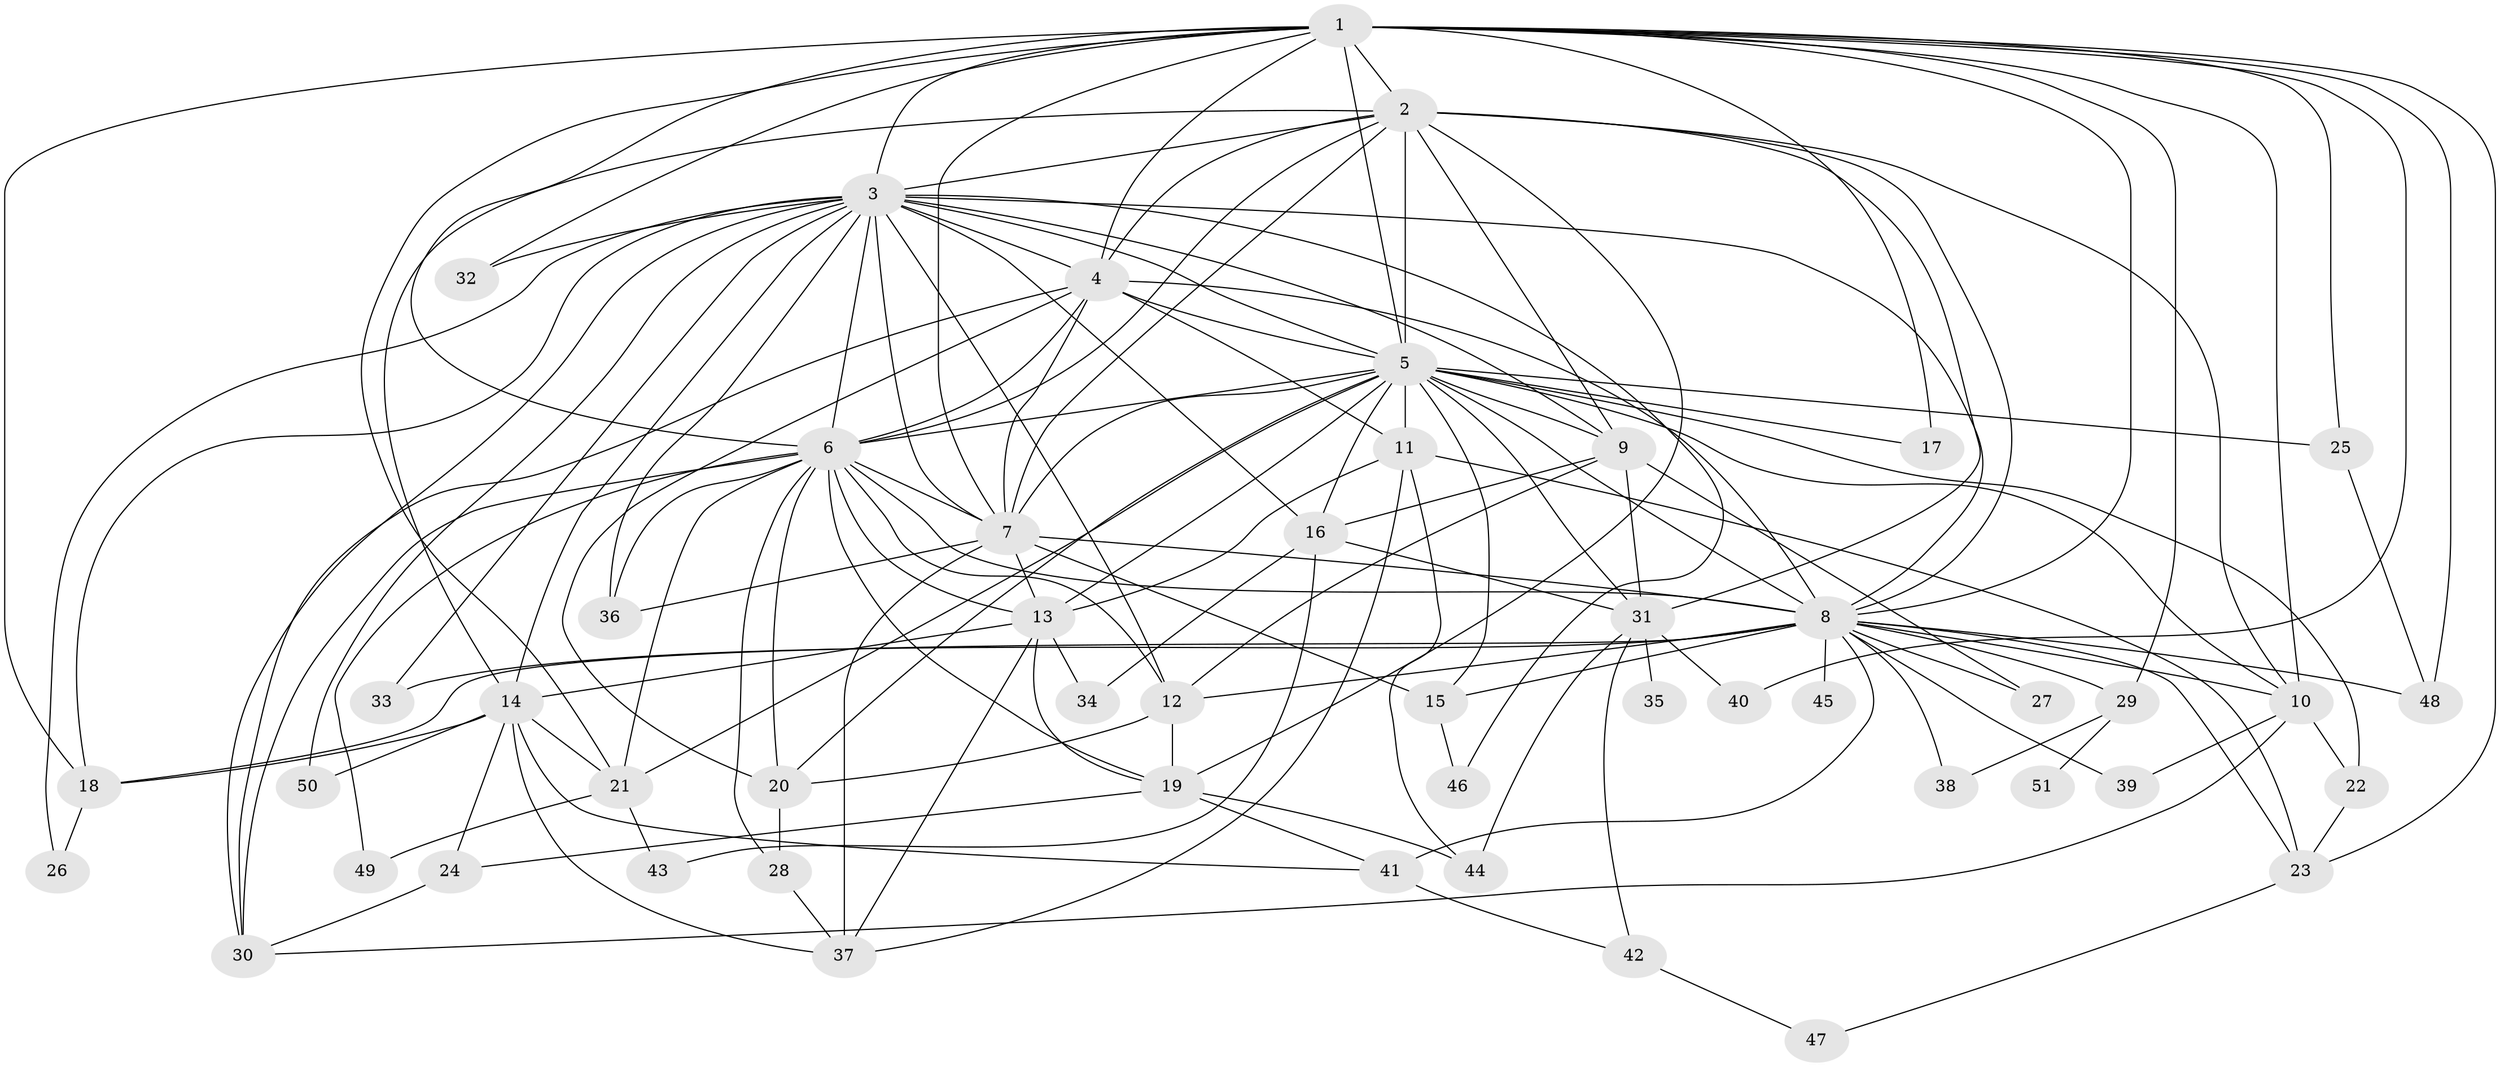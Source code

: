 // original degree distribution, {15: 0.00980392156862745, 19: 0.00980392156862745, 16: 0.0196078431372549, 23: 0.0196078431372549, 20: 0.00980392156862745, 21: 0.00980392156862745, 18: 0.00980392156862745, 24: 0.00980392156862745, 6: 0.029411764705882353, 5: 0.058823529411764705, 4: 0.08823529411764706, 3: 0.19607843137254902, 2: 0.5098039215686274, 7: 0.00980392156862745, 8: 0.00980392156862745}
// Generated by graph-tools (version 1.1) at 2025/34/03/09/25 02:34:38]
// undirected, 51 vertices, 143 edges
graph export_dot {
graph [start="1"]
  node [color=gray90,style=filled];
  1;
  2;
  3;
  4;
  5;
  6;
  7;
  8;
  9;
  10;
  11;
  12;
  13;
  14;
  15;
  16;
  17;
  18;
  19;
  20;
  21;
  22;
  23;
  24;
  25;
  26;
  27;
  28;
  29;
  30;
  31;
  32;
  33;
  34;
  35;
  36;
  37;
  38;
  39;
  40;
  41;
  42;
  43;
  44;
  45;
  46;
  47;
  48;
  49;
  50;
  51;
  1 -- 2 [weight=2.0];
  1 -- 3 [weight=2.0];
  1 -- 4 [weight=3.0];
  1 -- 5 [weight=4.0];
  1 -- 6 [weight=2.0];
  1 -- 7 [weight=2.0];
  1 -- 8 [weight=2.0];
  1 -- 10 [weight=1.0];
  1 -- 17 [weight=1.0];
  1 -- 18 [weight=1.0];
  1 -- 21 [weight=1.0];
  1 -- 23 [weight=1.0];
  1 -- 25 [weight=1.0];
  1 -- 29 [weight=1.0];
  1 -- 32 [weight=1.0];
  1 -- 40 [weight=1.0];
  1 -- 48 [weight=1.0];
  2 -- 3 [weight=1.0];
  2 -- 4 [weight=1.0];
  2 -- 5 [weight=2.0];
  2 -- 6 [weight=1.0];
  2 -- 7 [weight=2.0];
  2 -- 8 [weight=1.0];
  2 -- 9 [weight=1.0];
  2 -- 10 [weight=1.0];
  2 -- 14 [weight=5.0];
  2 -- 19 [weight=1.0];
  2 -- 31 [weight=1.0];
  3 -- 4 [weight=2.0];
  3 -- 5 [weight=2.0];
  3 -- 6 [weight=1.0];
  3 -- 7 [weight=1.0];
  3 -- 8 [weight=1.0];
  3 -- 9 [weight=1.0];
  3 -- 12 [weight=1.0];
  3 -- 14 [weight=1.0];
  3 -- 16 [weight=2.0];
  3 -- 18 [weight=1.0];
  3 -- 26 [weight=1.0];
  3 -- 30 [weight=1.0];
  3 -- 32 [weight=1.0];
  3 -- 33 [weight=1.0];
  3 -- 36 [weight=1.0];
  3 -- 46 [weight=1.0];
  3 -- 50 [weight=1.0];
  4 -- 5 [weight=2.0];
  4 -- 6 [weight=2.0];
  4 -- 7 [weight=1.0];
  4 -- 8 [weight=1.0];
  4 -- 11 [weight=1.0];
  4 -- 20 [weight=2.0];
  4 -- 30 [weight=1.0];
  5 -- 6 [weight=2.0];
  5 -- 7 [weight=2.0];
  5 -- 8 [weight=3.0];
  5 -- 9 [weight=2.0];
  5 -- 10 [weight=2.0];
  5 -- 11 [weight=5.0];
  5 -- 13 [weight=1.0];
  5 -- 15 [weight=1.0];
  5 -- 16 [weight=1.0];
  5 -- 17 [weight=2.0];
  5 -- 20 [weight=1.0];
  5 -- 21 [weight=2.0];
  5 -- 22 [weight=2.0];
  5 -- 25 [weight=2.0];
  5 -- 31 [weight=1.0];
  6 -- 7 [weight=2.0];
  6 -- 8 [weight=1.0];
  6 -- 12 [weight=1.0];
  6 -- 13 [weight=2.0];
  6 -- 19 [weight=1.0];
  6 -- 20 [weight=1.0];
  6 -- 21 [weight=1.0];
  6 -- 28 [weight=1.0];
  6 -- 30 [weight=1.0];
  6 -- 36 [weight=1.0];
  6 -- 49 [weight=1.0];
  7 -- 8 [weight=1.0];
  7 -- 13 [weight=1.0];
  7 -- 15 [weight=1.0];
  7 -- 36 [weight=1.0];
  7 -- 37 [weight=4.0];
  8 -- 10 [weight=1.0];
  8 -- 12 [weight=1.0];
  8 -- 15 [weight=1.0];
  8 -- 18 [weight=1.0];
  8 -- 23 [weight=1.0];
  8 -- 27 [weight=1.0];
  8 -- 29 [weight=1.0];
  8 -- 33 [weight=1.0];
  8 -- 38 [weight=1.0];
  8 -- 39 [weight=1.0];
  8 -- 41 [weight=1.0];
  8 -- 45 [weight=1.0];
  8 -- 48 [weight=1.0];
  9 -- 12 [weight=1.0];
  9 -- 16 [weight=1.0];
  9 -- 27 [weight=1.0];
  9 -- 31 [weight=1.0];
  10 -- 22 [weight=1.0];
  10 -- 30 [weight=1.0];
  10 -- 39 [weight=1.0];
  11 -- 13 [weight=1.0];
  11 -- 23 [weight=1.0];
  11 -- 37 [weight=1.0];
  11 -- 44 [weight=1.0];
  12 -- 19 [weight=1.0];
  12 -- 20 [weight=1.0];
  13 -- 14 [weight=1.0];
  13 -- 19 [weight=1.0];
  13 -- 34 [weight=1.0];
  13 -- 37 [weight=1.0];
  14 -- 18 [weight=2.0];
  14 -- 21 [weight=1.0];
  14 -- 24 [weight=1.0];
  14 -- 37 [weight=1.0];
  14 -- 41 [weight=1.0];
  14 -- 50 [weight=1.0];
  15 -- 46 [weight=1.0];
  16 -- 31 [weight=1.0];
  16 -- 34 [weight=1.0];
  16 -- 43 [weight=1.0];
  18 -- 26 [weight=1.0];
  19 -- 24 [weight=1.0];
  19 -- 41 [weight=1.0];
  19 -- 44 [weight=1.0];
  20 -- 28 [weight=1.0];
  21 -- 43 [weight=1.0];
  21 -- 49 [weight=1.0];
  22 -- 23 [weight=1.0];
  23 -- 47 [weight=1.0];
  24 -- 30 [weight=1.0];
  25 -- 48 [weight=2.0];
  28 -- 37 [weight=1.0];
  29 -- 38 [weight=1.0];
  29 -- 51 [weight=1.0];
  31 -- 35 [weight=1.0];
  31 -- 40 [weight=1.0];
  31 -- 42 [weight=1.0];
  31 -- 44 [weight=1.0];
  41 -- 42 [weight=1.0];
  42 -- 47 [weight=1.0];
}
